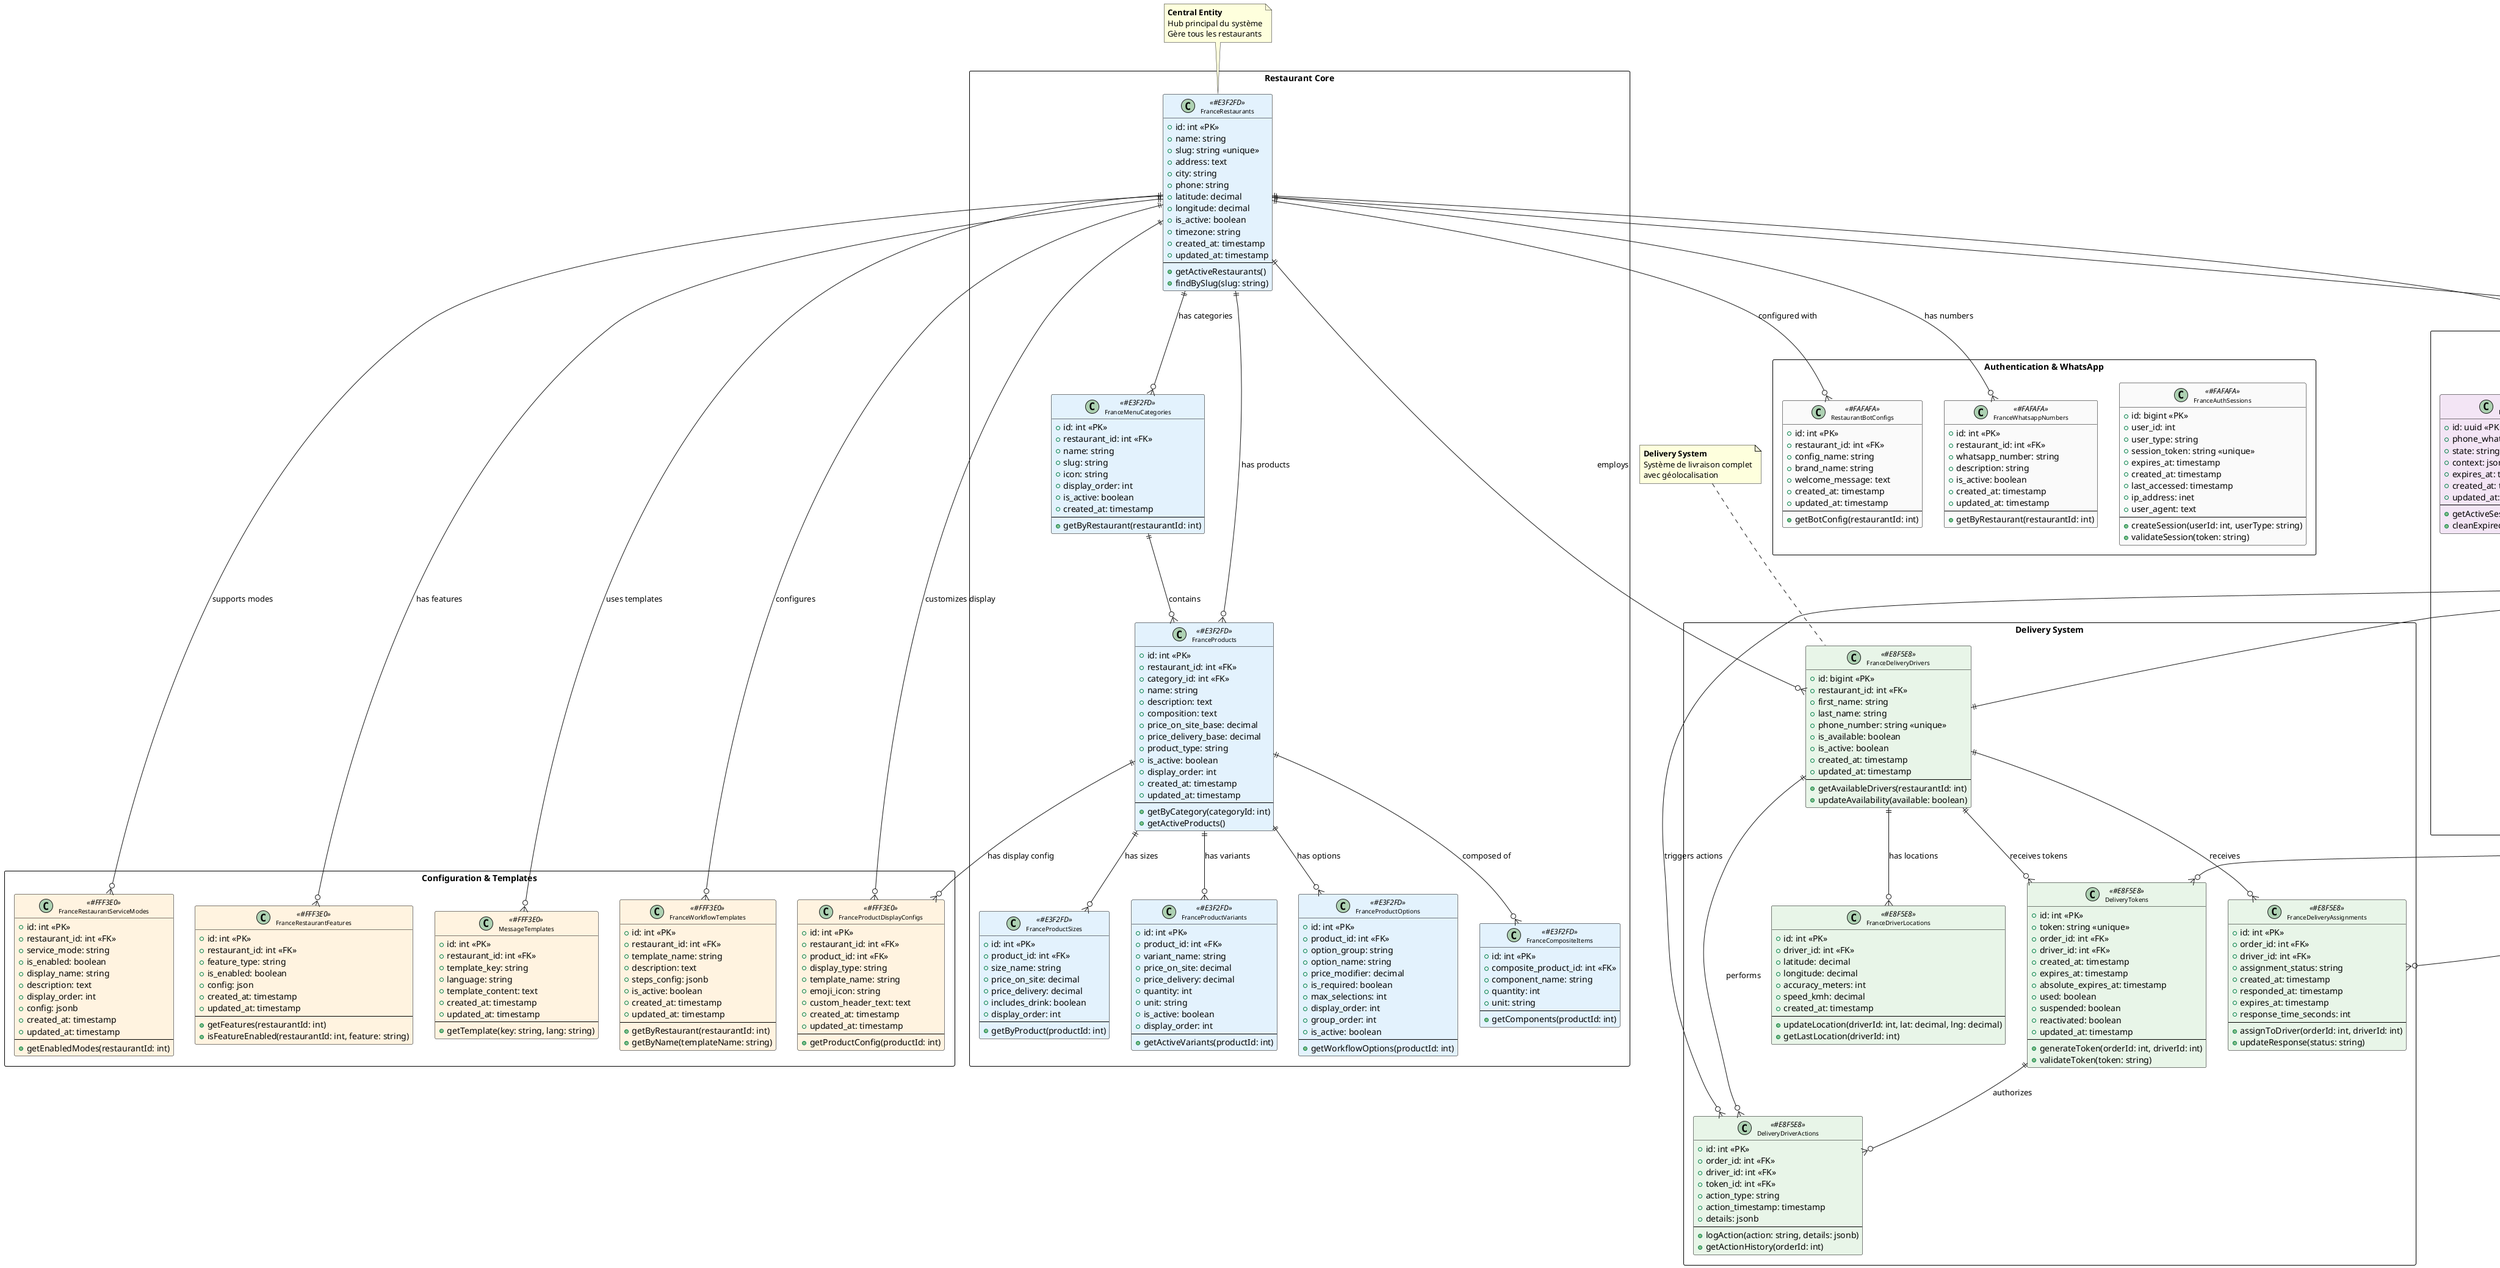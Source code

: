 @startuml Database_Class_Diagram

!define RESTAURANT_COLOR #E3F2FD
!define ORDER_COLOR #F3E5F5
!define DELIVERY_COLOR #E8F5E8
!define CONFIG_COLOR #FFF3E0
!define AUTH_COLOR #FAFAFA

package "Restaurant Core" <<Rectangle>> {
    
    class FranceRestaurants <<RESTAURANT_COLOR>> {
        +id: int <<PK>>
        +name: string
        +slug: string <<unique>>
        +address: text
        +city: string
        +phone: string
        +latitude: decimal
        +longitude: decimal
        +is_active: boolean
        +timezone: string
        +created_at: timestamp
        +updated_at: timestamp
        --
        +getActiveRestaurants()
        +findBySlug(slug: string)
    }
    
    class FranceMenuCategories <<RESTAURANT_COLOR>> {
        +id: int <<PK>>
        +restaurant_id: int <<FK>>
        +name: string
        +slug: string
        +icon: string
        +display_order: int
        +is_active: boolean
        +created_at: timestamp
        --
        +getByRestaurant(restaurantId: int)
    }
    
    class FranceProducts <<RESTAURANT_COLOR>> {
        +id: int <<PK>>
        +restaurant_id: int <<FK>>
        +category_id: int <<FK>>
        +name: string
        +description: text
        +composition: text
        +price_on_site_base: decimal
        +price_delivery_base: decimal
        +product_type: string
        +is_active: boolean
        +display_order: int
        +created_at: timestamp
        +updated_at: timestamp
        --
        +getByCategory(categoryId: int)
        +getActiveProducts()
    }
    
    class FranceProductSizes <<RESTAURANT_COLOR>> {
        +id: int <<PK>>
        +product_id: int <<FK>>
        +size_name: string
        +price_on_site: decimal
        +price_delivery: decimal
        +includes_drink: boolean
        +display_order: int
        --
        +getByProduct(productId: int)
    }
    
    class FranceProductVariants <<RESTAURANT_COLOR>> {
        +id: int <<PK>>
        +product_id: int <<FK>>
        +variant_name: string
        +price_on_site: decimal
        +price_delivery: decimal
        +quantity: int
        +unit: string
        +is_active: boolean
        +display_order: int
        --
        +getActiveVariants(productId: int)
    }
    
    class FranceProductOptions <<RESTAURANT_COLOR>> {
        +id: int <<PK>>
        +product_id: int <<FK>>
        +option_group: string
        +option_name: string
        +price_modifier: decimal
        +is_required: boolean
        +max_selections: int
        +display_order: int
        +group_order: int
        +is_active: boolean
        --
        +getWorkflowOptions(productId: int)
    }
    
    class FranceCompositeItems <<RESTAURANT_COLOR>> {
        +id: int <<PK>>
        +composite_product_id: int <<FK>>
        +component_name: string
        +quantity: int
        +unit: string
        --
        +getComponents(productId: int)
    }
}

package "Orders & Sessions" <<Rectangle>> {
    
    class FranceOrders <<ORDER_COLOR>> {
        +id: int <<PK>>
        +restaurant_id: int <<FK>>
        +phone_number: string
        +customer_name: string
        +items: jsonb
        +total_amount: decimal
        +order_status: string
        +payment_mode: string
        +service_mode: string
        +delivery_address_id: bigint <<FK>>
        +driver_id: bigint <<FK>>
        +created_at: timestamp
        +updated_at: timestamp
        --
        +createOrder()
        +updateStatus(status: string)
        +getByRestaurant(restaurantId: int)
    }
    
    class FranceUserSessions <<ORDER_COLOR>> {
        +id: int <<PK>>
        +phone_number: string <<unique>>
        +chat_id: string
        +restaurant_id: int <<FK>>
        +current_step: string
        +bot_state: string
        +session_data: jsonb
        +created_at: timestamp
        +updated_at: timestamp
        --
        +getActiveSession(phoneNumber: string)
        +updateState(state: string, data: jsonb)
        +clearSession()
    }
    
    class FranceCustomerAddresses <<ORDER_COLOR>> {
        +id: bigint <<PK>>
        +phone_number: string
        +address_label: string
        +full_address: text
        +google_place_id: string
        +latitude: decimal
        +longitude: decimal
        +is_default: boolean
        +is_active: boolean
        +whatsapp_name: string
        +created_at: timestamp
        +updated_at: timestamp
        --
        +getByPhone(phoneNumber: string)
        +setDefault(addressId: bigint)
    }
    
    class FranceSessions <<ORDER_COLOR>> {
        +id: uuid <<PK>>
        +phone_whatsapp: string
        +state: string
        +context: jsonb
        +expires_at: timestamp
        +created_at: timestamp
        +updated_at: timestamp
        --
        +getActiveSession(phone: string)
        +cleanExpiredSessions()
    }
}

package "Delivery System" <<Rectangle>> {
    
    class FranceDeliveryDrivers <<DELIVERY_COLOR>> {
        +id: bigint <<PK>>
        +restaurant_id: int <<FK>>
        +first_name: string
        +last_name: string
        +phone_number: string <<unique>>
        +is_available: boolean
        +is_active: boolean
        +created_at: timestamp
        +updated_at: timestamp
        --
        +getAvailableDrivers(restaurantId: int)
        +updateAvailability(available: boolean)
    }
    
    class FranceDeliveryAssignments <<DELIVERY_COLOR>> {
        +id: int <<PK>>
        +order_id: int <<FK>>
        +driver_id: int <<FK>>
        +assignment_status: string
        +created_at: timestamp
        +responded_at: timestamp
        +expires_at: timestamp
        +response_time_seconds: int
        --
        +assignToDriver(orderId: int, driverId: int)
        +updateResponse(status: string)
    }
    
    class DeliveryTokens <<DELIVERY_COLOR>> {
        +id: int <<PK>>
        +token: string <<unique>>
        +order_id: int <<FK>>
        +driver_id: int <<FK>>
        +created_at: timestamp
        +expires_at: timestamp
        +absolute_expires_at: timestamp
        +used: boolean
        +suspended: boolean
        +reactivated: boolean
        +updated_at: timestamp
        --
        +generateToken(orderId: int, driverId: int)
        +validateToken(token: string)
    }
    
    class DeliveryDriverActions <<DELIVERY_COLOR>> {
        +id: int <<PK>>
        +order_id: int <<FK>>
        +driver_id: int <<FK>>
        +token_id: int <<FK>>
        +action_type: string
        +action_timestamp: timestamp
        +details: jsonb
        --
        +logAction(action: string, details: jsonb)
        +getActionHistory(orderId: int)
    }
    
    class FranceDriverLocations <<DELIVERY_COLOR>> {
        +id: int <<PK>>
        +driver_id: int <<FK>>
        +latitude: decimal
        +longitude: decimal
        +accuracy_meters: int
        +speed_kmh: decimal
        +created_at: timestamp
        --
        +updateLocation(driverId: int, lat: decimal, lng: decimal)
        +getLastLocation(driverId: int)
    }
}

package "Configuration & Templates" <<Rectangle>> {
    
    class FranceWorkflowTemplates <<CONFIG_COLOR>> {
        +id: int <<PK>>
        +restaurant_id: int <<FK>>
        +template_name: string
        +description: text
        +steps_config: jsonb
        +is_active: boolean
        +created_at: timestamp
        +updated_at: timestamp
        --
        +getByRestaurant(restaurantId: int)
        +getByName(templateName: string)
    }
    
    class FranceProductDisplayConfigs <<CONFIG_COLOR>> {
        +id: int <<PK>>
        +restaurant_id: int <<FK>>
        +product_id: int <<FK>>
        +display_type: string
        +template_name: string
        +emoji_icon: string
        +custom_header_text: text
        +created_at: timestamp
        +updated_at: timestamp
        --
        +getProductConfig(productId: int)
    }
    
    class FranceRestaurantServiceModes <<CONFIG_COLOR>> {
        +id: int <<PK>>
        +restaurant_id: int <<FK>>
        +service_mode: string
        +is_enabled: boolean
        +display_name: string
        +description: text
        +display_order: int
        +config: jsonb
        +created_at: timestamp
        +updated_at: timestamp
        --
        +getEnabledModes(restaurantId: int)
    }
    
    class FranceRestaurantFeatures <<CONFIG_COLOR>> {
        +id: int <<PK>>
        +restaurant_id: int <<FK>>
        +feature_type: string
        +is_enabled: boolean
        +config: json
        +created_at: timestamp
        +updated_at: timestamp
        --
        +getFeatures(restaurantId: int)
        +isFeatureEnabled(restaurantId: int, feature: string)
    }
    
    class MessageTemplates <<CONFIG_COLOR>> {
        +id: int <<PK>>
        +restaurant_id: int <<FK>>
        +template_key: string
        +language: string
        +template_content: text
        +created_at: timestamp
        +updated_at: timestamp
        --
        +getTemplate(key: string, lang: string)
    }
}

package "Authentication & WhatsApp" <<Rectangle>> {
    
    class FranceAuthSessions <<AUTH_COLOR>> {
        +id: bigint <<PK>>
        +user_id: int
        +user_type: string
        +session_token: string <<unique>>
        +expires_at: timestamp
        +created_at: timestamp
        +last_accessed: timestamp
        +ip_address: inet
        +user_agent: text
        --
        +createSession(userId: int, userType: string)
        +validateSession(token: string)
    }
    
    class FranceWhatsappNumbers <<AUTH_COLOR>> {
        +id: int <<PK>>
        +restaurant_id: int <<FK>>
        +whatsapp_number: string
        +description: string
        +is_active: boolean
        +created_at: timestamp
        +updated_at: timestamp
        --
        +getByRestaurant(restaurantId: int)
    }
    
    class RestaurantBotConfigs <<AUTH_COLOR>> {
        +id: int <<PK>>
        +restaurant_id: int <<FK>>
        +config_name: string
        +brand_name: string
        +welcome_message: text
        +created_at: timestamp
        +updated_at: timestamp
        --
        +getBotConfig(restaurantId: int)
    }
}

' ===================================
' RELATIONS - Restaurant Core
' ===================================
FranceRestaurants ||--o{ FranceMenuCategories : "has categories"
FranceRestaurants ||--o{ FranceProducts : "has products"
FranceMenuCategories ||--o{ FranceProducts : "contains"

FranceProducts ||--o{ FranceProductSizes : "has sizes"
FranceProducts ||--o{ FranceProductVariants : "has variants"  
FranceProducts ||--o{ FranceProductOptions : "has options"
FranceProducts ||--o{ FranceCompositeItems : "composed of"

' ===================================
' RELATIONS - Orders & Sessions
' ===================================
FranceRestaurants ||--o{ FranceOrders : "receives"
FranceRestaurants ||--o{ FranceUserSessions : "manages sessions"

FranceOrders }|--|| FranceCustomerAddresses : "delivered to"
FranceOrders }|--|| FranceDeliveryDrivers : "assigned to"

' ===================================
' RELATIONS - Delivery System  
' ===================================
FranceRestaurants ||--o{ FranceDeliveryDrivers : "employs"
FranceOrders ||--o{ FranceDeliveryAssignments : "has assignments"
FranceDeliveryDrivers ||--o{ FranceDeliveryAssignments : "receives"

FranceOrders ||--o{ DeliveryTokens : "generates"
FranceDeliveryDrivers ||--o{ DeliveryTokens : "receives tokens"

FranceOrders ||--o{ DeliveryDriverActions : "triggers actions"
FranceDeliveryDrivers ||--o{ DeliveryDriverActions : "performs"
DeliveryTokens ||--o{ DeliveryDriverActions : "authorizes"

FranceDeliveryDrivers ||--o{ FranceDriverLocations : "has locations"

' ===================================
' RELATIONS - Configuration
' ===================================
FranceRestaurants ||--o{ FranceWorkflowTemplates : "configures"
FranceRestaurants ||--o{ FranceProductDisplayConfigs : "customizes display"
FranceProducts ||--o{ FranceProductDisplayConfigs : "has display config"

FranceRestaurants ||--o{ FranceRestaurantServiceModes : "supports modes"
FranceRestaurants ||--o{ FranceRestaurantFeatures : "has features"
FranceRestaurants ||--o{ MessageTemplates : "uses templates"

' ===================================
' RELATIONS - Authentication & WhatsApp
' ===================================
FranceRestaurants ||--o{ FranceWhatsappNumbers : "has numbers"
FranceRestaurants ||--o{ RestaurantBotConfigs : "configured with"

note top of FranceRestaurants : **Central Entity**\nHub principal du système\nGère tous les restaurants
note top of FranceOrders : **Order Management**\nGestion complète des commandes\navec workflow de livraison
note top of FranceDeliveryDrivers : **Delivery System**\nSystème de livraison complet\navec géolocalisation

skinparam class {
    BackgroundColor<<RESTAURANT_COLOR>> RESTAURANT_COLOR
    BackgroundColor<<ORDER_COLOR>> ORDER_COLOR  
    BackgroundColor<<DELIVERY_COLOR>> DELIVERY_COLOR
    BackgroundColor<<CONFIG_COLOR>> CONFIG_COLOR
    BackgroundColor<<AUTH_COLOR>> AUTH_COLOR
    
    BorderColor Black
    ArrowColor Black
    FontSize 10
    FontName Arial
}

skinparam package {
    BackgroundColor White
    BorderColor Black
    FontStyle bold
}

@enduml
